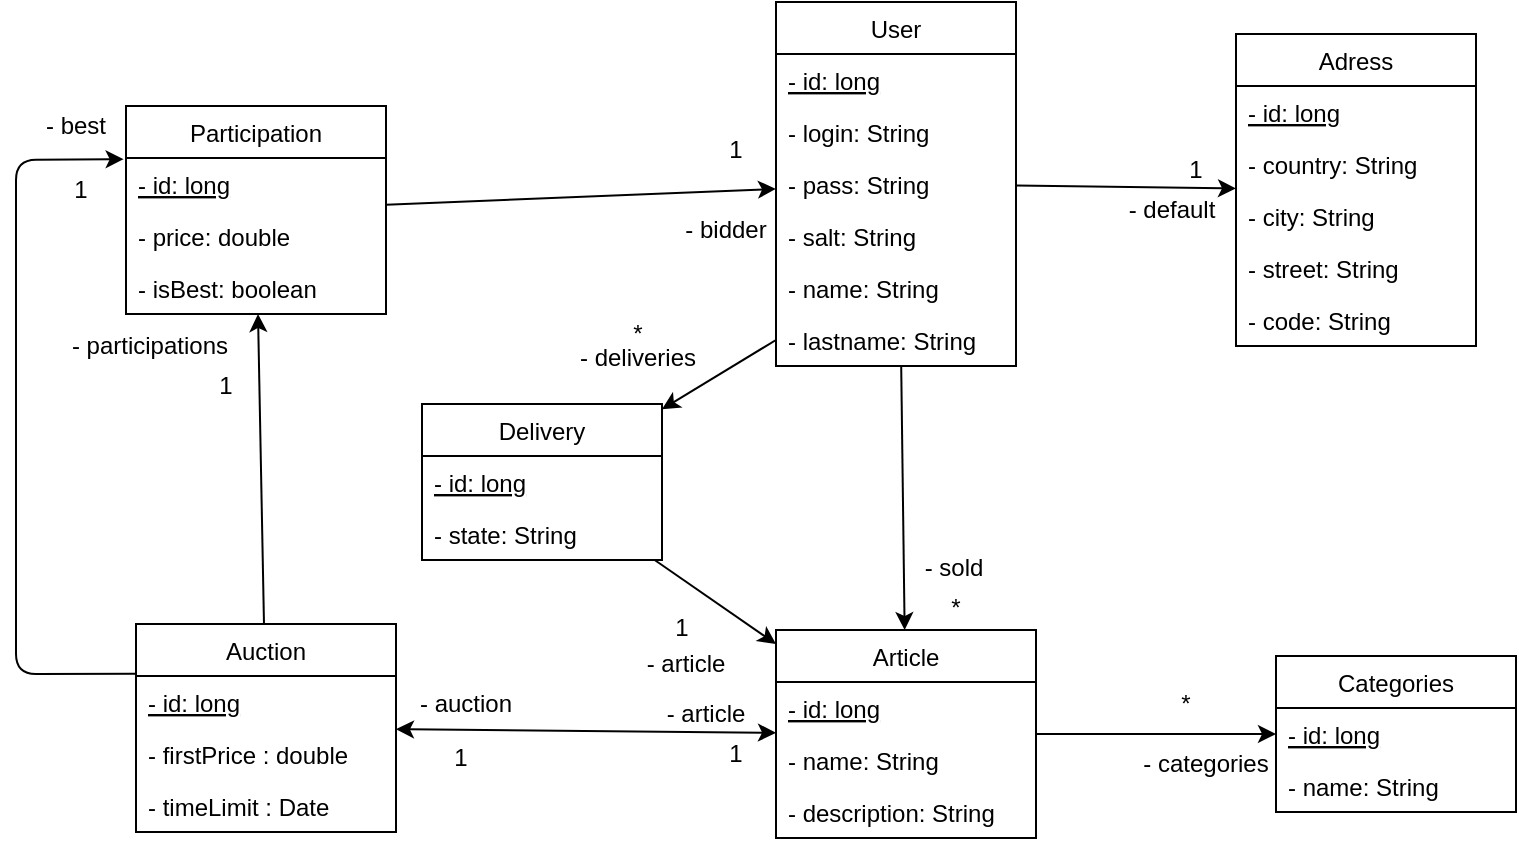 <mxfile version="13.7.9" type="device"><diagram id="cnQ55dwe-VQEPMlyRrlQ" name="Page-1"><mxGraphModel dx="981" dy="567" grid="0" gridSize="10" guides="1" tooltips="1" connect="1" arrows="1" fold="1" page="1" pageScale="1" pageWidth="827" pageHeight="1169" math="0" shadow="0"><root><mxCell id="0"/><mxCell id="1" parent="0"/><mxCell id="GP8tSs9zCiTGSAactjW_-19" value="" style="endArrow=classic;html=1;endFill=1;startArrow=none;startFill=0;" parent="1" source="GP8tSs9zCiTGSAactjW_-2" target="GP8tSs9zCiTGSAactjW_-6" edge="1"><mxGeometry width="50" height="50" relative="1" as="geometry"><mxPoint x="606" y="302" as="sourcePoint"/><mxPoint x="656" y="252" as="targetPoint"/></mxGeometry></mxCell><mxCell id="GP8tSs9zCiTGSAactjW_-20" value="" style="endArrow=classic;html=1;endFill=1;exitX=0.33;exitY=1;exitDx=0;exitDy=0;exitPerimeter=0;startArrow=none;startFill=0;" parent="1" target="GP8tSs9zCiTGSAactjW_-10" edge="1"><mxGeometry width="50" height="50" relative="1" as="geometry"><mxPoint x="488.6" y="240" as="sourcePoint"/><mxPoint x="489" y="362" as="targetPoint"/></mxGeometry></mxCell><mxCell id="GP8tSs9zCiTGSAactjW_-26" value="" style="endArrow=classic;html=1;startArrow=none;startFill=0;exitX=0;exitY=0.5;exitDx=0;exitDy=0;endFill=1;" parent="1" source="GP8tSs9zCiTGSAactjW_-38" target="GP8tSs9zCiTGSAactjW_-14" edge="1"><mxGeometry width="50" height="50" relative="1" as="geometry"><mxPoint x="515" y="276" as="sourcePoint"/><mxPoint x="515" y="372" as="targetPoint"/></mxGeometry></mxCell><mxCell id="GP8tSs9zCiTGSAactjW_-27" value="1" style="text;html=1;strokeColor=none;fillColor=none;align=center;verticalAlign=middle;whiteSpace=wrap;rounded=0;" parent="1" vertex="1"><mxGeometry x="616" y="132" width="40" height="20" as="geometry"/></mxCell><mxCell id="GP8tSs9zCiTGSAactjW_-28" value="- default" style="text;html=1;strokeColor=none;fillColor=none;align=center;verticalAlign=middle;whiteSpace=wrap;rounded=0;" parent="1" vertex="1"><mxGeometry x="592" y="152" width="64" height="20" as="geometry"/></mxCell><mxCell id="GP8tSs9zCiTGSAactjW_-29" value="*" style="text;html=1;strokeColor=none;fillColor=none;align=center;verticalAlign=middle;whiteSpace=wrap;rounded=0;" parent="1" vertex="1"><mxGeometry x="337" y="214" width="40" height="20" as="geometry"/></mxCell><mxCell id="GP8tSs9zCiTGSAactjW_-32" value="*" style="text;html=1;strokeColor=none;fillColor=none;align=center;verticalAlign=middle;whiteSpace=wrap;rounded=0;" parent="1" vertex="1"><mxGeometry x="496" y="352" width="40" height="17" as="geometry"/></mxCell><mxCell id="GP8tSs9zCiTGSAactjW_-50" value="" style="endArrow=none;html=1;endFill=0;startArrow=classic;startFill=1;" parent="1" source="GP8tSs9zCiTGSAactjW_-45" target="GP8tSs9zCiTGSAactjW_-10" edge="1"><mxGeometry width="50" height="50" relative="1" as="geometry"><mxPoint x="356.0" y="402" as="sourcePoint"/><mxPoint x="516" y="402" as="targetPoint"/></mxGeometry></mxCell><mxCell id="GP8tSs9zCiTGSAactjW_-51" value="*" style="text;html=1;strokeColor=none;fillColor=none;align=center;verticalAlign=middle;whiteSpace=wrap;rounded=0;" parent="1" vertex="1"><mxGeometry x="611" y="399" width="40" height="20" as="geometry"/></mxCell><mxCell id="GP8tSs9zCiTGSAactjW_-52" value="- categories" style="text;html=1;strokeColor=none;fillColor=none;align=center;verticalAlign=middle;whiteSpace=wrap;rounded=0;" parent="1" vertex="1"><mxGeometry x="606" y="429" width="70" height="20" as="geometry"/></mxCell><mxCell id="GP8tSs9zCiTGSAactjW_-54" value="- deliveries" style="text;html=1;strokeColor=none;fillColor=none;align=center;verticalAlign=middle;whiteSpace=wrap;rounded=0;" parent="1" vertex="1"><mxGeometry x="322" y="226" width="70" height="20" as="geometry"/></mxCell><mxCell id="GP8tSs9zCiTGSAactjW_-58" value="- sold" style="text;html=1;strokeColor=none;fillColor=none;align=center;verticalAlign=middle;whiteSpace=wrap;rounded=0;" parent="1" vertex="1"><mxGeometry x="490" y="330" width="50" height="22" as="geometry"/></mxCell><mxCell id="4tEBeBmCHgUQCB6q1jx9-7" value="" style="endArrow=none;html=1;endFill=0;startArrow=classic;startFill=1;" parent="1" source="GP8tSs9zCiTGSAactjW_-2" target="4tEBeBmCHgUQCB6q1jx9-1" edge="1"><mxGeometry width="50" height="50" relative="1" as="geometry"><mxPoint x="246.0" y="182" as="sourcePoint"/><mxPoint x="246.4" y="304" as="targetPoint"/></mxGeometry></mxCell><mxCell id="4tEBeBmCHgUQCB6q1jx9-8" value="" style="endArrow=classic;html=1;endFill=1;startArrow=none;startFill=0;" parent="1" source="7ccIHO3XTZGjssoOScQ1-1" target="4tEBeBmCHgUQCB6q1jx9-1" edge="1"><mxGeometry width="50" height="50" relative="1" as="geometry"><mxPoint x="326" y="219.657" as="sourcePoint"/><mxPoint x="260.101" y="272" as="targetPoint"/></mxGeometry></mxCell><mxCell id="4tEBeBmCHgUQCB6q1jx9-11" value="1" style="text;html=1;strokeColor=none;fillColor=none;align=center;verticalAlign=middle;whiteSpace=wrap;rounded=0;" parent="1" vertex="1"><mxGeometry x="131" y="240" width="40" height="20" as="geometry"/></mxCell><mxCell id="4tEBeBmCHgUQCB6q1jx9-15" value="" style="endArrow=classic;html=1;endFill=1;exitX=-0.001;exitY=-0.042;exitDx=0;exitDy=0;exitPerimeter=0;entryX=-0.009;entryY=0.022;entryDx=0;entryDy=0;entryPerimeter=0;startArrow=none;startFill=0;" parent="1" source="7ccIHO3XTZGjssoOScQ1-2" target="4tEBeBmCHgUQCB6q1jx9-2" edge="1"><mxGeometry width="50" height="50" relative="1" as="geometry"><mxPoint x="334" y="362.194" as="sourcePoint"/><mxPoint x="-24" y="102" as="targetPoint"/><Array as="points"><mxPoint x="46" y="394"/><mxPoint x="46" y="137"/></Array></mxGeometry></mxCell><mxCell id="4tEBeBmCHgUQCB6q1jx9-16" value="- best" style="text;html=1;strokeColor=none;fillColor=none;align=center;verticalAlign=middle;whiteSpace=wrap;rounded=0;" parent="1" vertex="1"><mxGeometry x="56" y="110" width="40" height="20" as="geometry"/></mxCell><mxCell id="4tEBeBmCHgUQCB6q1jx9-17" value="1" style="text;html=1;strokeColor=none;fillColor=none;align=center;verticalAlign=middle;whiteSpace=wrap;rounded=0;" parent="1" vertex="1"><mxGeometry x="71" y="142" width="15" height="20" as="geometry"/></mxCell><mxCell id="4tEBeBmCHgUQCB6q1jx9-18" value="1" style="text;html=1;strokeColor=none;fillColor=none;align=center;verticalAlign=middle;whiteSpace=wrap;rounded=0;" parent="1" vertex="1"><mxGeometry x="386" y="122" width="40" height="20" as="geometry"/></mxCell><mxCell id="4tEBeBmCHgUQCB6q1jx9-19" value="- bidder" style="text;html=1;strokeColor=none;fillColor=none;align=center;verticalAlign=middle;whiteSpace=wrap;rounded=0;" parent="1" vertex="1"><mxGeometry x="376" y="162" width="50" height="20" as="geometry"/></mxCell><mxCell id="7ccIHO3XTZGjssoOScQ1-13" value="- participations" style="text;html=1;strokeColor=none;fillColor=none;align=center;verticalAlign=middle;whiteSpace=wrap;rounded=0;" parent="1" vertex="1"><mxGeometry x="70" y="220" width="86" height="20" as="geometry"/></mxCell><mxCell id="7ccIHO3XTZGjssoOScQ1-14" value="" style="endArrow=classic;html=1;endFill=1;startArrow=classic;startFill=1;" parent="1" source="GP8tSs9zCiTGSAactjW_-10" target="7ccIHO3XTZGjssoOScQ1-1" edge="1"><mxGeometry width="50" height="50" relative="1" as="geometry"><mxPoint x="436" y="348.43" as="sourcePoint"/><mxPoint x="176" y="348.43" as="targetPoint"/></mxGeometry></mxCell><mxCell id="7ccIHO3XTZGjssoOScQ1-15" value="1" style="text;html=1;strokeColor=none;fillColor=none;align=center;verticalAlign=middle;whiteSpace=wrap;rounded=0;" parent="1" vertex="1"><mxGeometry x="386" y="424" width="40" height="20" as="geometry"/></mxCell><mxCell id="7ccIHO3XTZGjssoOScQ1-16" value="- article" style="text;html=1;strokeColor=none;fillColor=none;align=center;verticalAlign=middle;whiteSpace=wrap;rounded=0;" parent="1" vertex="1"><mxGeometry x="366" y="404" width="50" height="20" as="geometry"/></mxCell><mxCell id="7ccIHO3XTZGjssoOScQ1-17" value="1" style="text;html=1;strokeColor=none;fillColor=none;align=center;verticalAlign=middle;whiteSpace=wrap;rounded=0;" parent="1" vertex="1"><mxGeometry x="246" y="427" width="45" height="17" as="geometry"/></mxCell><mxCell id="7ccIHO3XTZGjssoOScQ1-18" value="- auction" style="text;html=1;strokeColor=none;fillColor=none;align=center;verticalAlign=middle;whiteSpace=wrap;rounded=0;" parent="1" vertex="1"><mxGeometry x="246" y="399" width="50" height="20" as="geometry"/></mxCell><mxCell id="GP8tSs9zCiTGSAactjW_-2" value="User" style="swimlane;fontStyle=0;childLayout=stackLayout;horizontal=1;startSize=26;fillColor=none;horizontalStack=0;resizeParent=1;resizeParentMax=0;resizeLast=0;collapsible=1;marginBottom=0;" parent="1" vertex="1"><mxGeometry x="426" y="58" width="120" height="182" as="geometry"/></mxCell><mxCell id="Z2QLg2dN01iZRHenFr-x-1" value="- id: long" style="text;strokeColor=none;fillColor=none;align=left;verticalAlign=top;spacingLeft=4;spacingRight=4;overflow=hidden;rotatable=0;points=[[0,0.5],[1,0.5]];portConstraint=eastwest;fontStyle=4" parent="GP8tSs9zCiTGSAactjW_-2" vertex="1"><mxGeometry y="26" width="120" height="26" as="geometry"/></mxCell><mxCell id="GP8tSs9zCiTGSAactjW_-3" value="- login: String" style="text;strokeColor=none;fillColor=none;align=left;verticalAlign=top;spacingLeft=4;spacingRight=4;overflow=hidden;rotatable=0;points=[[0,0.5],[1,0.5]];portConstraint=eastwest;fontStyle=0" parent="GP8tSs9zCiTGSAactjW_-2" vertex="1"><mxGeometry y="52" width="120" height="26" as="geometry"/></mxCell><mxCell id="GP8tSs9zCiTGSAactjW_-4" value="- pass: String" style="text;strokeColor=none;fillColor=none;align=left;verticalAlign=top;spacingLeft=4;spacingRight=4;overflow=hidden;rotatable=0;points=[[0,0.5],[1,0.5]];portConstraint=eastwest;fontStyle=0" parent="GP8tSs9zCiTGSAactjW_-2" vertex="1"><mxGeometry y="78" width="120" height="26" as="geometry"/></mxCell><mxCell id="GP8tSs9zCiTGSAactjW_-5" value="- salt: String" style="text;strokeColor=none;fillColor=none;align=left;verticalAlign=top;spacingLeft=4;spacingRight=4;overflow=hidden;rotatable=0;points=[[0,0.5],[1,0.5]];portConstraint=eastwest;" parent="GP8tSs9zCiTGSAactjW_-2" vertex="1"><mxGeometry y="104" width="120" height="26" as="geometry"/></mxCell><mxCell id="GP8tSs9zCiTGSAactjW_-39" value="- name: String" style="text;strokeColor=none;fillColor=none;align=left;verticalAlign=top;spacingLeft=4;spacingRight=4;overflow=hidden;rotatable=0;points=[[0,0.5],[1,0.5]];portConstraint=eastwest;" parent="GP8tSs9zCiTGSAactjW_-2" vertex="1"><mxGeometry y="130" width="120" height="26" as="geometry"/></mxCell><mxCell id="GP8tSs9zCiTGSAactjW_-38" value="- lastname: String" style="text;strokeColor=none;fillColor=none;align=left;verticalAlign=top;spacingLeft=4;spacingRight=4;overflow=hidden;rotatable=0;points=[[0,0.5],[1,0.5]];portConstraint=eastwest;" parent="GP8tSs9zCiTGSAactjW_-2" vertex="1"><mxGeometry y="156" width="120" height="26" as="geometry"/></mxCell><mxCell id="GP8tSs9zCiTGSAactjW_-10" value="Article" style="swimlane;fontStyle=0;childLayout=stackLayout;horizontal=1;startSize=26;fillColor=none;horizontalStack=0;resizeParent=1;resizeParentMax=0;resizeLast=0;collapsible=1;marginBottom=0;" parent="1" vertex="1"><mxGeometry x="426" y="372" width="130" height="104" as="geometry"/></mxCell><mxCell id="GP8tSs9zCiTGSAactjW_-11" value="- id: long" style="text;strokeColor=none;fillColor=none;align=left;verticalAlign=top;spacingLeft=4;spacingRight=4;overflow=hidden;rotatable=0;points=[[0,0.5],[1,0.5]];portConstraint=eastwest;fontStyle=4" parent="GP8tSs9zCiTGSAactjW_-10" vertex="1"><mxGeometry y="26" width="130" height="26" as="geometry"/></mxCell><mxCell id="GP8tSs9zCiTGSAactjW_-12" value="- name: String" style="text;strokeColor=none;fillColor=none;align=left;verticalAlign=top;spacingLeft=4;spacingRight=4;overflow=hidden;rotatable=0;points=[[0,0.5],[1,0.5]];portConstraint=eastwest;" parent="GP8tSs9zCiTGSAactjW_-10" vertex="1"><mxGeometry y="52" width="130" height="26" as="geometry"/></mxCell><mxCell id="GP8tSs9zCiTGSAactjW_-43" value="- description: String" style="text;strokeColor=none;fillColor=none;align=left;verticalAlign=top;spacingLeft=4;spacingRight=4;overflow=hidden;rotatable=0;points=[[0,0.5],[1,0.5]];portConstraint=eastwest;" parent="GP8tSs9zCiTGSAactjW_-10" vertex="1"><mxGeometry y="78" width="130" height="26" as="geometry"/></mxCell><mxCell id="GP8tSs9zCiTGSAactjW_-6" value="Adress" style="swimlane;fontStyle=0;childLayout=stackLayout;horizontal=1;startSize=26;fillColor=none;horizontalStack=0;resizeParent=1;resizeParentMax=0;resizeLast=0;collapsible=1;marginBottom=0;" parent="1" vertex="1"><mxGeometry x="656" y="74" width="120" height="156" as="geometry"/></mxCell><mxCell id="GP8tSs9zCiTGSAactjW_-41" value="- id: long" style="text;strokeColor=none;fillColor=none;align=left;verticalAlign=top;spacingLeft=4;spacingRight=4;overflow=hidden;rotatable=0;points=[[0,0.5],[1,0.5]];portConstraint=eastwest;fontStyle=4" parent="GP8tSs9zCiTGSAactjW_-6" vertex="1"><mxGeometry y="26" width="120" height="26" as="geometry"/></mxCell><mxCell id="GP8tSs9zCiTGSAactjW_-7" value="- country: String" style="text;strokeColor=none;fillColor=none;align=left;verticalAlign=top;spacingLeft=4;spacingRight=4;overflow=hidden;rotatable=0;points=[[0,0.5],[1,0.5]];portConstraint=eastwest;" parent="GP8tSs9zCiTGSAactjW_-6" vertex="1"><mxGeometry y="52" width="120" height="26" as="geometry"/></mxCell><mxCell id="GP8tSs9zCiTGSAactjW_-8" value="- city: String" style="text;strokeColor=none;fillColor=none;align=left;verticalAlign=top;spacingLeft=4;spacingRight=4;overflow=hidden;rotatable=0;points=[[0,0.5],[1,0.5]];portConstraint=eastwest;" parent="GP8tSs9zCiTGSAactjW_-6" vertex="1"><mxGeometry y="78" width="120" height="26" as="geometry"/></mxCell><mxCell id="GP8tSs9zCiTGSAactjW_-40" value="- street: String" style="text;strokeColor=none;fillColor=none;align=left;verticalAlign=top;spacingLeft=4;spacingRight=4;overflow=hidden;rotatable=0;points=[[0,0.5],[1,0.5]];portConstraint=eastwest;" parent="GP8tSs9zCiTGSAactjW_-6" vertex="1"><mxGeometry y="104" width="120" height="26" as="geometry"/></mxCell><mxCell id="GP8tSs9zCiTGSAactjW_-9" value="- code: String" style="text;strokeColor=none;fillColor=none;align=left;verticalAlign=top;spacingLeft=4;spacingRight=4;overflow=hidden;rotatable=0;points=[[0,0.5],[1,0.5]];portConstraint=eastwest;" parent="GP8tSs9zCiTGSAactjW_-6" vertex="1"><mxGeometry y="130" width="120" height="26" as="geometry"/></mxCell><mxCell id="GP8tSs9zCiTGSAactjW_-45" value="Categories" style="swimlane;fontStyle=0;childLayout=stackLayout;horizontal=1;startSize=26;fillColor=none;horizontalStack=0;resizeParent=1;resizeParentMax=0;resizeLast=0;collapsible=1;marginBottom=0;" parent="1" vertex="1"><mxGeometry x="676" y="385" width="120" height="78" as="geometry"/></mxCell><mxCell id="GP8tSs9zCiTGSAactjW_-46" value="- id: long" style="text;strokeColor=none;fillColor=none;align=left;verticalAlign=top;spacingLeft=4;spacingRight=4;overflow=hidden;rotatable=0;points=[[0,0.5],[1,0.5]];portConstraint=eastwest;fontStyle=4" parent="GP8tSs9zCiTGSAactjW_-45" vertex="1"><mxGeometry y="26" width="120" height="26" as="geometry"/></mxCell><mxCell id="GP8tSs9zCiTGSAactjW_-47" value="- name: String" style="text;strokeColor=none;fillColor=none;align=left;verticalAlign=top;spacingLeft=4;spacingRight=4;overflow=hidden;rotatable=0;points=[[0,0.5],[1,0.5]];portConstraint=eastwest;" parent="GP8tSs9zCiTGSAactjW_-45" vertex="1"><mxGeometry y="52" width="120" height="26" as="geometry"/></mxCell><mxCell id="7ccIHO3XTZGjssoOScQ1-1" value="Auction" style="swimlane;fontStyle=0;childLayout=stackLayout;horizontal=1;startSize=26;fillColor=none;horizontalStack=0;resizeParent=1;resizeParentMax=0;resizeLast=0;collapsible=1;marginBottom=0;" parent="1" vertex="1"><mxGeometry x="106" y="369" width="130" height="104" as="geometry"/></mxCell><mxCell id="7ccIHO3XTZGjssoOScQ1-2" value="- id: long" style="text;strokeColor=none;fillColor=none;align=left;verticalAlign=top;spacingLeft=4;spacingRight=4;overflow=hidden;rotatable=0;points=[[0,0.5],[1,0.5]];portConstraint=eastwest;fontStyle=4" parent="7ccIHO3XTZGjssoOScQ1-1" vertex="1"><mxGeometry y="26" width="130" height="26" as="geometry"/></mxCell><mxCell id="7ccIHO3XTZGjssoOScQ1-3" value="- firstPrice : double" style="text;strokeColor=none;fillColor=none;align=left;verticalAlign=top;spacingLeft=4;spacingRight=4;overflow=hidden;rotatable=0;points=[[0,0.5],[1,0.5]];portConstraint=eastwest;" parent="7ccIHO3XTZGjssoOScQ1-1" vertex="1"><mxGeometry y="52" width="130" height="26" as="geometry"/></mxCell><mxCell id="7ccIHO3XTZGjssoOScQ1-6" value="- timeLimit : Date" style="text;strokeColor=none;fillColor=none;align=left;verticalAlign=top;spacingLeft=4;spacingRight=4;overflow=hidden;rotatable=0;points=[[0,0.5],[1,0.5]];portConstraint=eastwest;" parent="7ccIHO3XTZGjssoOScQ1-1" vertex="1"><mxGeometry y="78" width="130" height="26" as="geometry"/></mxCell><mxCell id="4tEBeBmCHgUQCB6q1jx9-1" value="Participation" style="swimlane;fontStyle=0;childLayout=stackLayout;horizontal=1;startSize=26;fillColor=none;horizontalStack=0;resizeParent=1;resizeParentMax=0;resizeLast=0;collapsible=1;marginBottom=0;" parent="1" vertex="1"><mxGeometry x="101" y="110" width="130" height="104" as="geometry"/></mxCell><mxCell id="4tEBeBmCHgUQCB6q1jx9-2" value="- id: long" style="text;strokeColor=none;fillColor=none;align=left;verticalAlign=top;spacingLeft=4;spacingRight=4;overflow=hidden;rotatable=0;points=[[0,0.5],[1,0.5]];portConstraint=eastwest;fontStyle=4" parent="4tEBeBmCHgUQCB6q1jx9-1" vertex="1"><mxGeometry y="26" width="130" height="26" as="geometry"/></mxCell><mxCell id="4tEBeBmCHgUQCB6q1jx9-5" value="- price: double" style="text;strokeColor=none;fillColor=none;align=left;verticalAlign=top;spacingLeft=4;spacingRight=4;overflow=hidden;rotatable=0;points=[[0,0.5],[1,0.5]];portConstraint=eastwest;" parent="4tEBeBmCHgUQCB6q1jx9-1" vertex="1"><mxGeometry y="52" width="130" height="26" as="geometry"/></mxCell><mxCell id="7ccIHO3XTZGjssoOScQ1-22" value="- isBest: boolean" style="text;strokeColor=none;fillColor=none;align=left;verticalAlign=top;spacingLeft=4;spacingRight=4;overflow=hidden;rotatable=0;points=[[0,0.5],[1,0.5]];portConstraint=eastwest;" parent="4tEBeBmCHgUQCB6q1jx9-1" vertex="1"><mxGeometry y="78" width="130" height="26" as="geometry"/></mxCell><mxCell id="Vmvx3G_46rvyIMTRRFdA-2" value="" style="endArrow=none;html=1;endFill=0;startArrow=classic;startFill=1;" edge="1" parent="1" source="GP8tSs9zCiTGSAactjW_-10" target="GP8tSs9zCiTGSAactjW_-14"><mxGeometry width="50" height="50" relative="1" as="geometry"><mxPoint x="498.6" y="250" as="sourcePoint"/><mxPoint x="500.322" y="382" as="targetPoint"/></mxGeometry></mxCell><mxCell id="Vmvx3G_46rvyIMTRRFdA-3" value="1" style="text;html=1;strokeColor=none;fillColor=none;align=center;verticalAlign=middle;whiteSpace=wrap;rounded=0;" vertex="1" parent="1"><mxGeometry x="359" y="361" width="40" height="20" as="geometry"/></mxCell><mxCell id="Vmvx3G_46rvyIMTRRFdA-4" value="- article" style="text;html=1;strokeColor=none;fillColor=none;align=center;verticalAlign=middle;whiteSpace=wrap;rounded=0;" vertex="1" parent="1"><mxGeometry x="346" y="379" width="70" height="20" as="geometry"/></mxCell><mxCell id="GP8tSs9zCiTGSAactjW_-14" value="Delivery" style="swimlane;fontStyle=0;childLayout=stackLayout;horizontal=1;startSize=26;fillColor=none;horizontalStack=0;resizeParent=1;resizeParentMax=0;resizeLast=0;collapsible=1;marginBottom=0;" parent="1" vertex="1"><mxGeometry x="249" y="259" width="120" height="78" as="geometry"/></mxCell><mxCell id="GP8tSs9zCiTGSAactjW_-60" value="- id: long" style="text;strokeColor=none;fillColor=none;align=left;verticalAlign=top;spacingLeft=4;spacingRight=4;overflow=hidden;rotatable=0;points=[[0,0.5],[1,0.5]];portConstraint=eastwest;fontStyle=4" parent="GP8tSs9zCiTGSAactjW_-14" vertex="1"><mxGeometry y="26" width="120" height="26" as="geometry"/></mxCell><mxCell id="7ccIHO3XTZGjssoOScQ1-20" value="- state: String" style="text;strokeColor=none;fillColor=none;align=left;verticalAlign=top;spacingLeft=4;spacingRight=4;overflow=hidden;rotatable=0;points=[[0,0.5],[1,0.5]];portConstraint=eastwest;fontStyle=0" parent="GP8tSs9zCiTGSAactjW_-14" vertex="1"><mxGeometry y="52" width="120" height="26" as="geometry"/></mxCell></root></mxGraphModel></diagram></mxfile>
